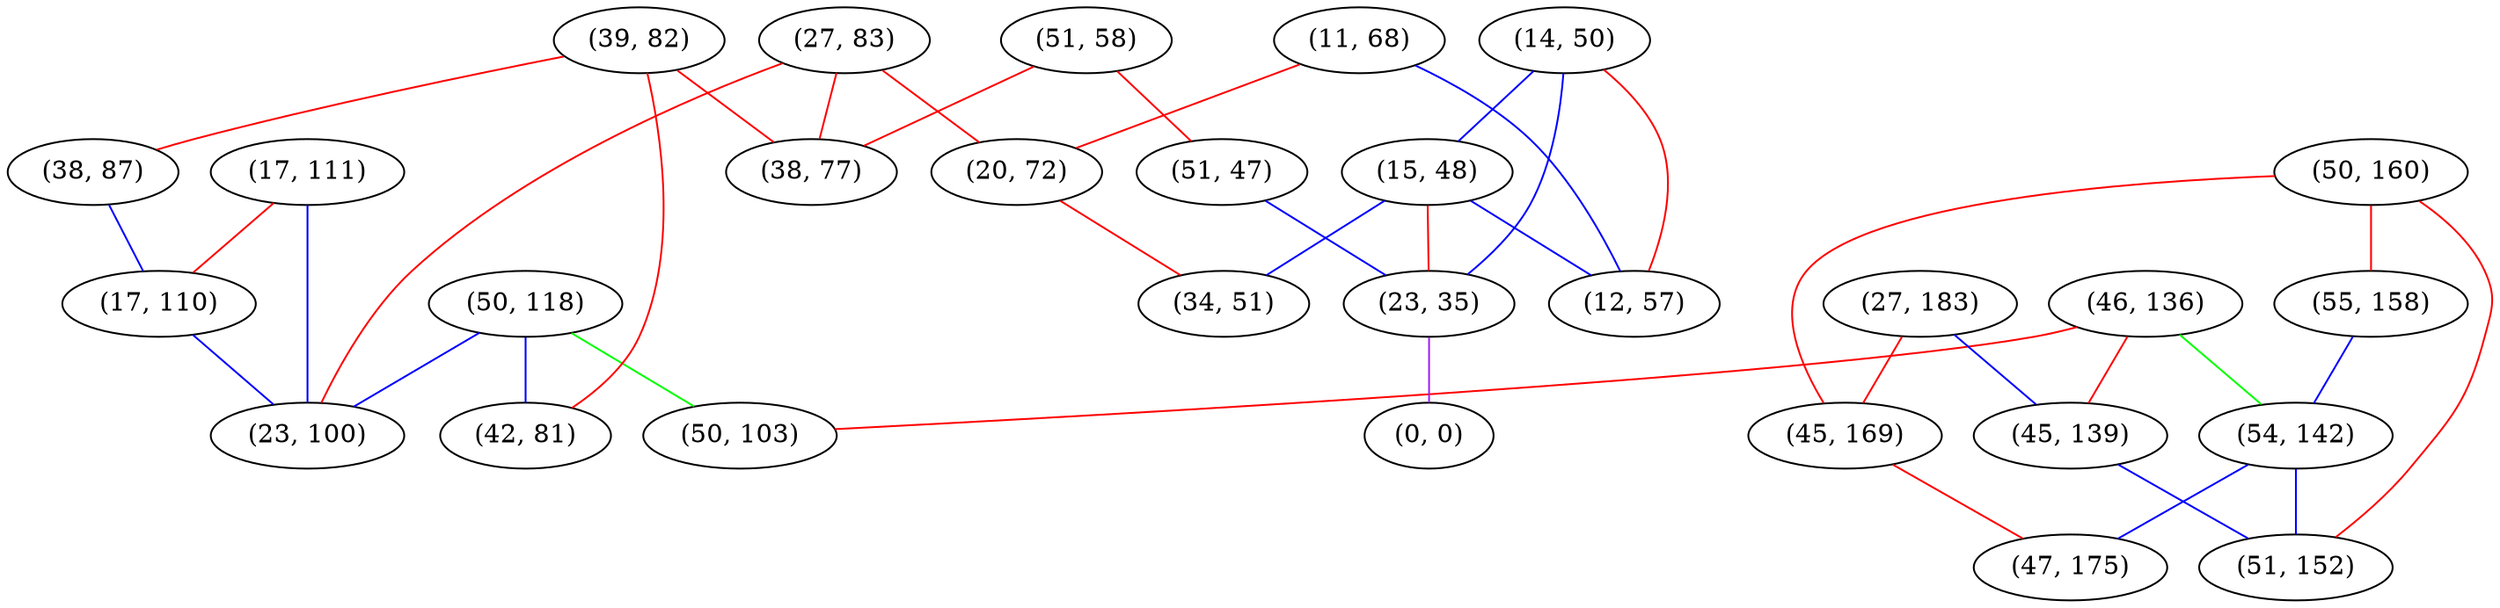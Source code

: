 graph "" {
"(50, 118)";
"(11, 68)";
"(51, 58)";
"(14, 50)";
"(27, 83)";
"(51, 47)";
"(46, 136)";
"(27, 183)";
"(15, 48)";
"(39, 82)";
"(23, 35)";
"(38, 87)";
"(17, 111)";
"(50, 160)";
"(55, 158)";
"(0, 0)";
"(54, 142)";
"(38, 77)";
"(20, 72)";
"(17, 110)";
"(45, 139)";
"(23, 100)";
"(34, 51)";
"(42, 81)";
"(12, 57)";
"(50, 103)";
"(51, 152)";
"(45, 169)";
"(47, 175)";
"(50, 118)" -- "(50, 103)"  [color=green, key=0, weight=2];
"(50, 118)" -- "(23, 100)"  [color=blue, key=0, weight=3];
"(50, 118)" -- "(42, 81)"  [color=blue, key=0, weight=3];
"(11, 68)" -- "(12, 57)"  [color=blue, key=0, weight=3];
"(11, 68)" -- "(20, 72)"  [color=red, key=0, weight=1];
"(51, 58)" -- "(51, 47)"  [color=red, key=0, weight=1];
"(51, 58)" -- "(38, 77)"  [color=red, key=0, weight=1];
"(14, 50)" -- "(15, 48)"  [color=blue, key=0, weight=3];
"(14, 50)" -- "(12, 57)"  [color=red, key=0, weight=1];
"(14, 50)" -- "(23, 35)"  [color=blue, key=0, weight=3];
"(27, 83)" -- "(23, 100)"  [color=red, key=0, weight=1];
"(27, 83)" -- "(38, 77)"  [color=red, key=0, weight=1];
"(27, 83)" -- "(20, 72)"  [color=red, key=0, weight=1];
"(51, 47)" -- "(23, 35)"  [color=blue, key=0, weight=3];
"(46, 136)" -- "(50, 103)"  [color=red, key=0, weight=1];
"(46, 136)" -- "(54, 142)"  [color=green, key=0, weight=2];
"(46, 136)" -- "(45, 139)"  [color=red, key=0, weight=1];
"(27, 183)" -- "(45, 169)"  [color=red, key=0, weight=1];
"(27, 183)" -- "(45, 139)"  [color=blue, key=0, weight=3];
"(15, 48)" -- "(23, 35)"  [color=red, key=0, weight=1];
"(15, 48)" -- "(34, 51)"  [color=blue, key=0, weight=3];
"(15, 48)" -- "(12, 57)"  [color=blue, key=0, weight=3];
"(39, 82)" -- "(38, 87)"  [color=red, key=0, weight=1];
"(39, 82)" -- "(42, 81)"  [color=red, key=0, weight=1];
"(39, 82)" -- "(38, 77)"  [color=red, key=0, weight=1];
"(23, 35)" -- "(0, 0)"  [color=purple, key=0, weight=4];
"(38, 87)" -- "(17, 110)"  [color=blue, key=0, weight=3];
"(17, 111)" -- "(23, 100)"  [color=blue, key=0, weight=3];
"(17, 111)" -- "(17, 110)"  [color=red, key=0, weight=1];
"(50, 160)" -- "(51, 152)"  [color=red, key=0, weight=1];
"(50, 160)" -- "(45, 169)"  [color=red, key=0, weight=1];
"(50, 160)" -- "(55, 158)"  [color=red, key=0, weight=1];
"(55, 158)" -- "(54, 142)"  [color=blue, key=0, weight=3];
"(54, 142)" -- "(51, 152)"  [color=blue, key=0, weight=3];
"(54, 142)" -- "(47, 175)"  [color=blue, key=0, weight=3];
"(20, 72)" -- "(34, 51)"  [color=red, key=0, weight=1];
"(17, 110)" -- "(23, 100)"  [color=blue, key=0, weight=3];
"(45, 139)" -- "(51, 152)"  [color=blue, key=0, weight=3];
"(45, 169)" -- "(47, 175)"  [color=red, key=0, weight=1];
}
